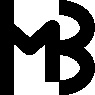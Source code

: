 unitsize(1cm);
settings.tex = "pdflatex";

picture pic;
pen p = black+squarecap;

draw(pic, arc((0.12,0.5), 0.5, -90, 90), p+7);
draw(pic, arc((0.12,-0.5), 0.5, -90, 90), p+7);
draw(pic, (0,-0.83) -- (0,0.5) -- (-0.4,0) -- (-0.8,0.5), p+7);
draw(pic, (-.8,-1.175) -- (-.8,1.18), p+7);

add(yscale(0.71)*pic);
